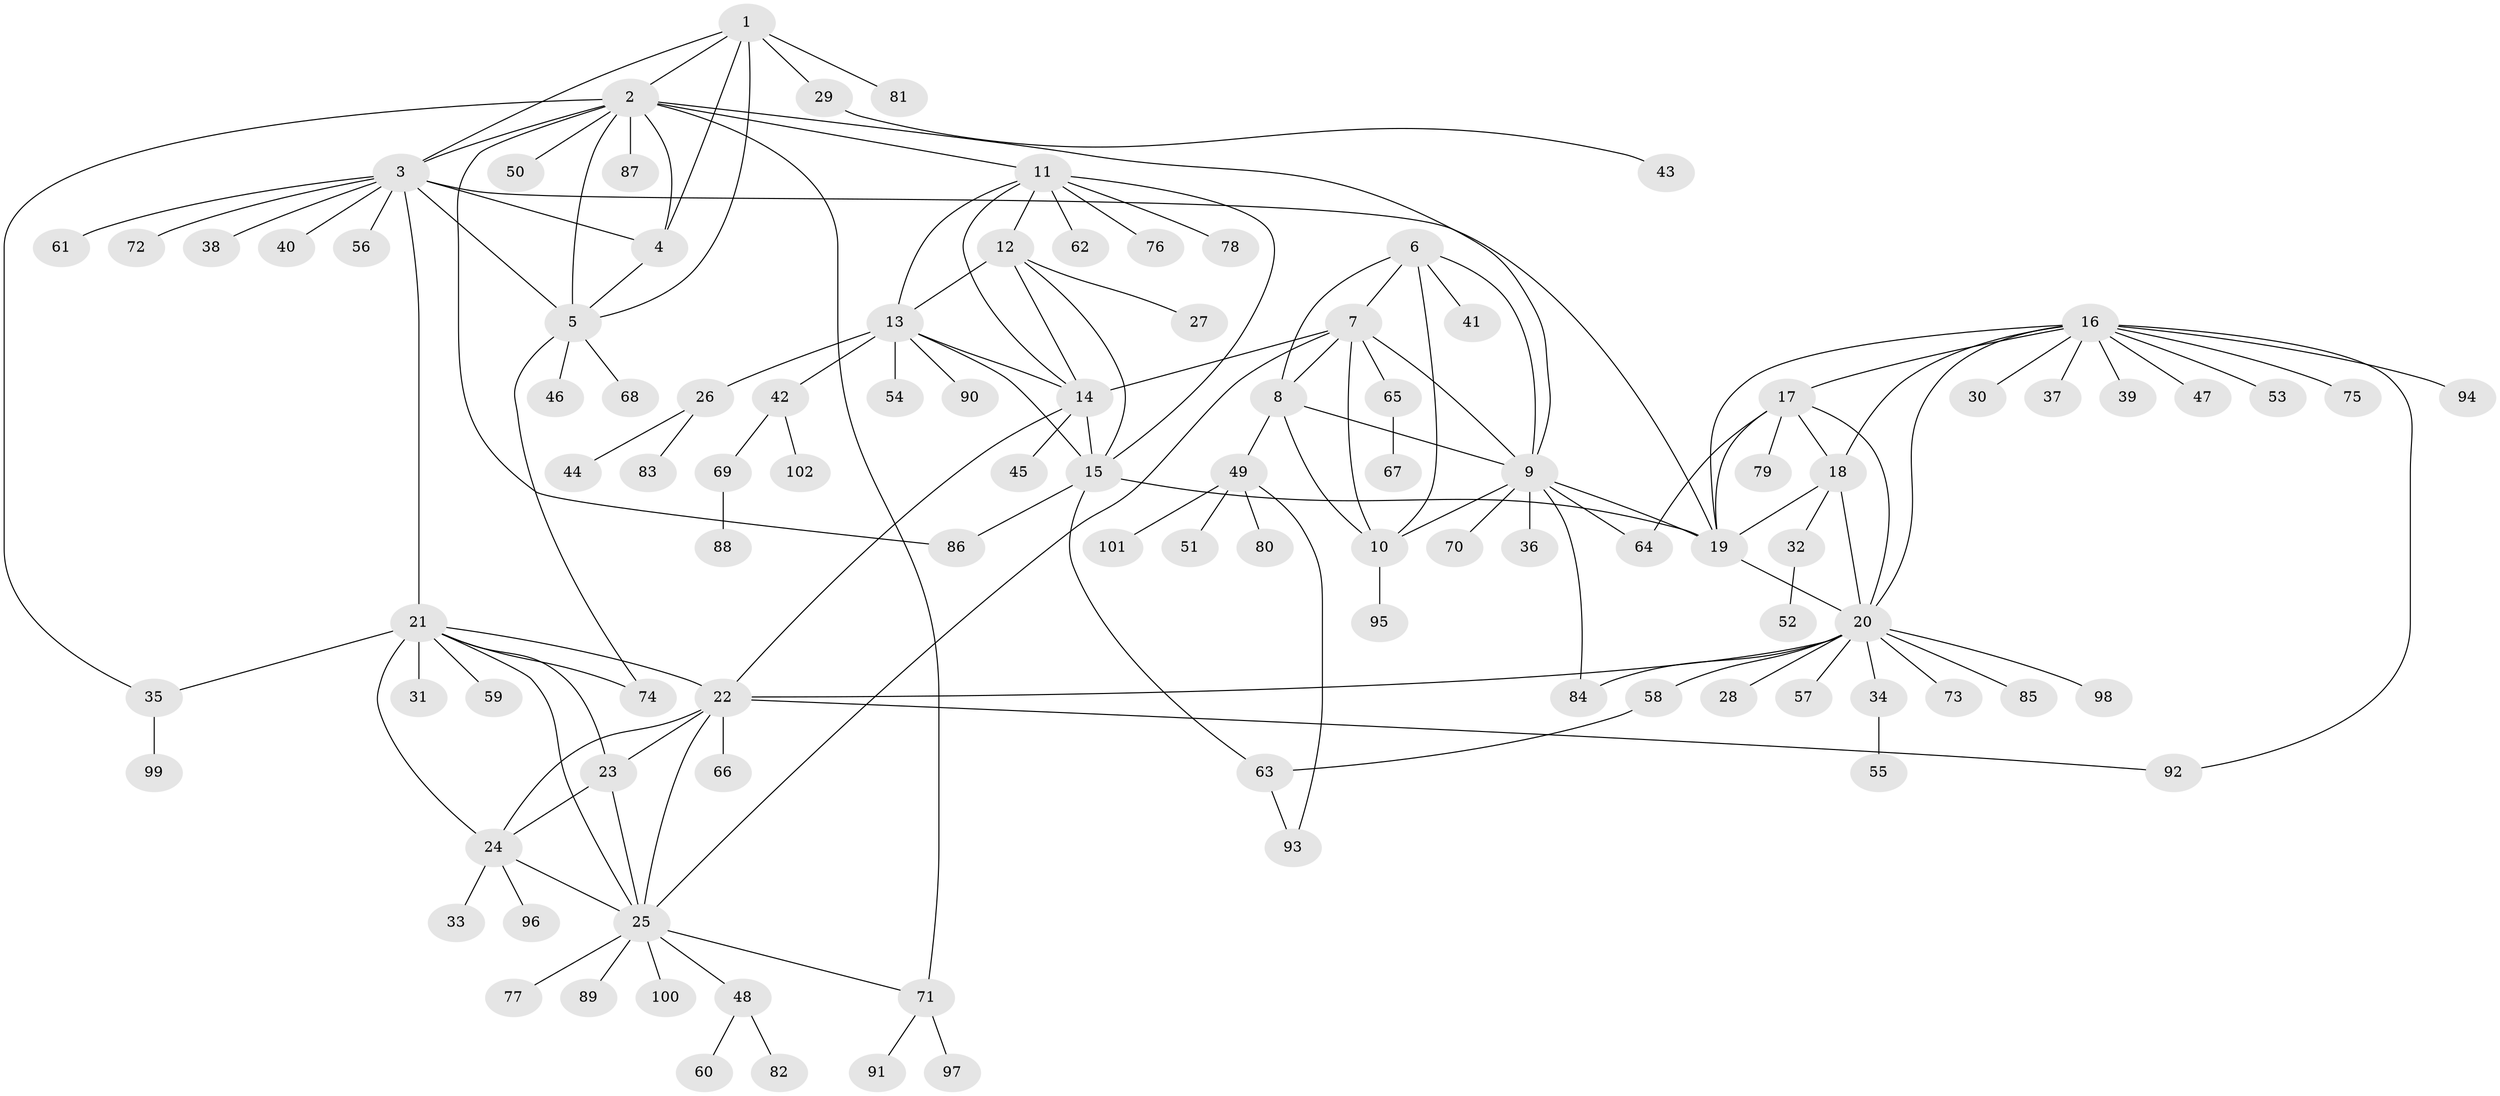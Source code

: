 // Generated by graph-tools (version 1.1) at 2025/56/03/09/25 04:56:02]
// undirected, 102 vertices, 146 edges
graph export_dot {
graph [start="1"]
  node [color=gray90,style=filled];
  1;
  2;
  3;
  4;
  5;
  6;
  7;
  8;
  9;
  10;
  11;
  12;
  13;
  14;
  15;
  16;
  17;
  18;
  19;
  20;
  21;
  22;
  23;
  24;
  25;
  26;
  27;
  28;
  29;
  30;
  31;
  32;
  33;
  34;
  35;
  36;
  37;
  38;
  39;
  40;
  41;
  42;
  43;
  44;
  45;
  46;
  47;
  48;
  49;
  50;
  51;
  52;
  53;
  54;
  55;
  56;
  57;
  58;
  59;
  60;
  61;
  62;
  63;
  64;
  65;
  66;
  67;
  68;
  69;
  70;
  71;
  72;
  73;
  74;
  75;
  76;
  77;
  78;
  79;
  80;
  81;
  82;
  83;
  84;
  85;
  86;
  87;
  88;
  89;
  90;
  91;
  92;
  93;
  94;
  95;
  96;
  97;
  98;
  99;
  100;
  101;
  102;
  1 -- 2;
  1 -- 3;
  1 -- 4;
  1 -- 5;
  1 -- 29;
  1 -- 81;
  2 -- 3;
  2 -- 4;
  2 -- 5;
  2 -- 9;
  2 -- 11;
  2 -- 35;
  2 -- 50;
  2 -- 71;
  2 -- 86;
  2 -- 87;
  3 -- 4;
  3 -- 5;
  3 -- 19;
  3 -- 21;
  3 -- 38;
  3 -- 40;
  3 -- 56;
  3 -- 61;
  3 -- 72;
  4 -- 5;
  5 -- 46;
  5 -- 68;
  5 -- 74;
  6 -- 7;
  6 -- 8;
  6 -- 9;
  6 -- 10;
  6 -- 41;
  7 -- 8;
  7 -- 9;
  7 -- 10;
  7 -- 14;
  7 -- 25;
  7 -- 65;
  8 -- 9;
  8 -- 10;
  8 -- 49;
  9 -- 10;
  9 -- 19;
  9 -- 36;
  9 -- 64;
  9 -- 70;
  9 -- 84;
  10 -- 95;
  11 -- 12;
  11 -- 13;
  11 -- 14;
  11 -- 15;
  11 -- 62;
  11 -- 76;
  11 -- 78;
  12 -- 13;
  12 -- 14;
  12 -- 15;
  12 -- 27;
  13 -- 14;
  13 -- 15;
  13 -- 26;
  13 -- 42;
  13 -- 54;
  13 -- 90;
  14 -- 15;
  14 -- 22;
  14 -- 45;
  15 -- 19;
  15 -- 63;
  15 -- 86;
  16 -- 17;
  16 -- 18;
  16 -- 19;
  16 -- 20;
  16 -- 30;
  16 -- 37;
  16 -- 39;
  16 -- 47;
  16 -- 53;
  16 -- 75;
  16 -- 92;
  16 -- 94;
  17 -- 18;
  17 -- 19;
  17 -- 20;
  17 -- 64;
  17 -- 79;
  18 -- 19;
  18 -- 20;
  18 -- 32;
  19 -- 20;
  20 -- 22;
  20 -- 28;
  20 -- 34;
  20 -- 57;
  20 -- 58;
  20 -- 73;
  20 -- 84;
  20 -- 85;
  20 -- 98;
  21 -- 22;
  21 -- 23;
  21 -- 24;
  21 -- 25;
  21 -- 31;
  21 -- 35;
  21 -- 59;
  21 -- 74;
  22 -- 23;
  22 -- 24;
  22 -- 25;
  22 -- 66;
  22 -- 92;
  23 -- 24;
  23 -- 25;
  24 -- 25;
  24 -- 33;
  24 -- 96;
  25 -- 48;
  25 -- 71;
  25 -- 77;
  25 -- 89;
  25 -- 100;
  26 -- 44;
  26 -- 83;
  29 -- 43;
  32 -- 52;
  34 -- 55;
  35 -- 99;
  42 -- 69;
  42 -- 102;
  48 -- 60;
  48 -- 82;
  49 -- 51;
  49 -- 80;
  49 -- 93;
  49 -- 101;
  58 -- 63;
  63 -- 93;
  65 -- 67;
  69 -- 88;
  71 -- 91;
  71 -- 97;
}
